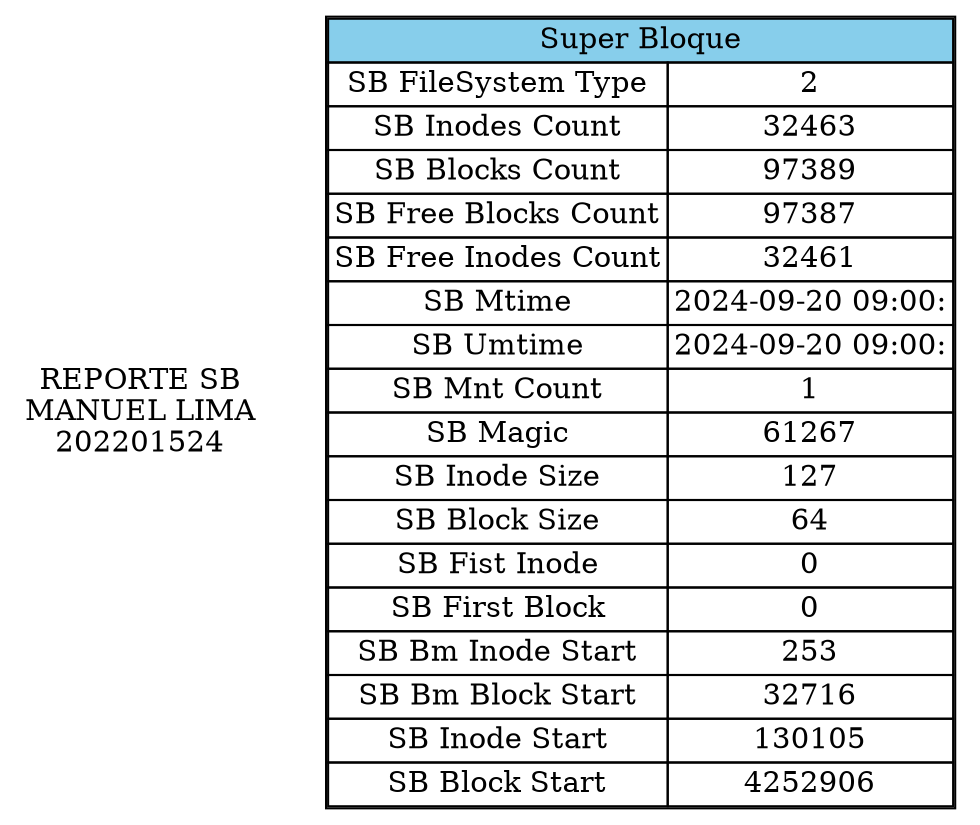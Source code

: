 digraph G {
node [shape=plaintext];
fontname="Courier New";
title [label="REPORTE SB
MANUEL LIMA
202201524"];
SBTable [label=<
<table border='1' cellborder='1' cellspacing='0'>
<tr><td bgcolor="skyblue" colspan='2'>Super Bloque</td></tr>
<tr><td>SB FileSystem Type</td><td>2</td></tr>
<tr><td>SB Inodes Count</td><td>32463</td></tr>
<tr><td>SB Blocks Count</td><td>97389</td></tr>
<tr><td>SB Free Blocks Count</td><td>97387</td></tr>
<tr><td>SB Free Inodes Count</td><td>32461</td></tr>
<tr><td>SB Mtime</td><td>2024-09-20 09:00:</td></tr>
<tr><td>SB Umtime</td><td>2024-09-20 09:00:</td></tr>
<tr><td>SB Mnt Count</td><td>1</td></tr>
<tr><td>SB Magic</td><td>61267</td></tr>
<tr><td>SB Inode Size</td><td>127</td></tr>
<tr><td>SB Block Size</td><td>64</td></tr>
<tr><td>SB Fist Inode</td><td>0</td></tr>
<tr><td>SB First Block</td><td>0</td></tr>
<tr><td>SB Bm Inode Start</td><td>253</td></tr>
<tr><td>SB Bm Block Start</td><td>32716</td></tr>
<tr><td>SB Inode Start</td><td>130105</td></tr>
<tr><td>SB Block Start</td><td>4252906</td></tr>
</table>
>];
}
